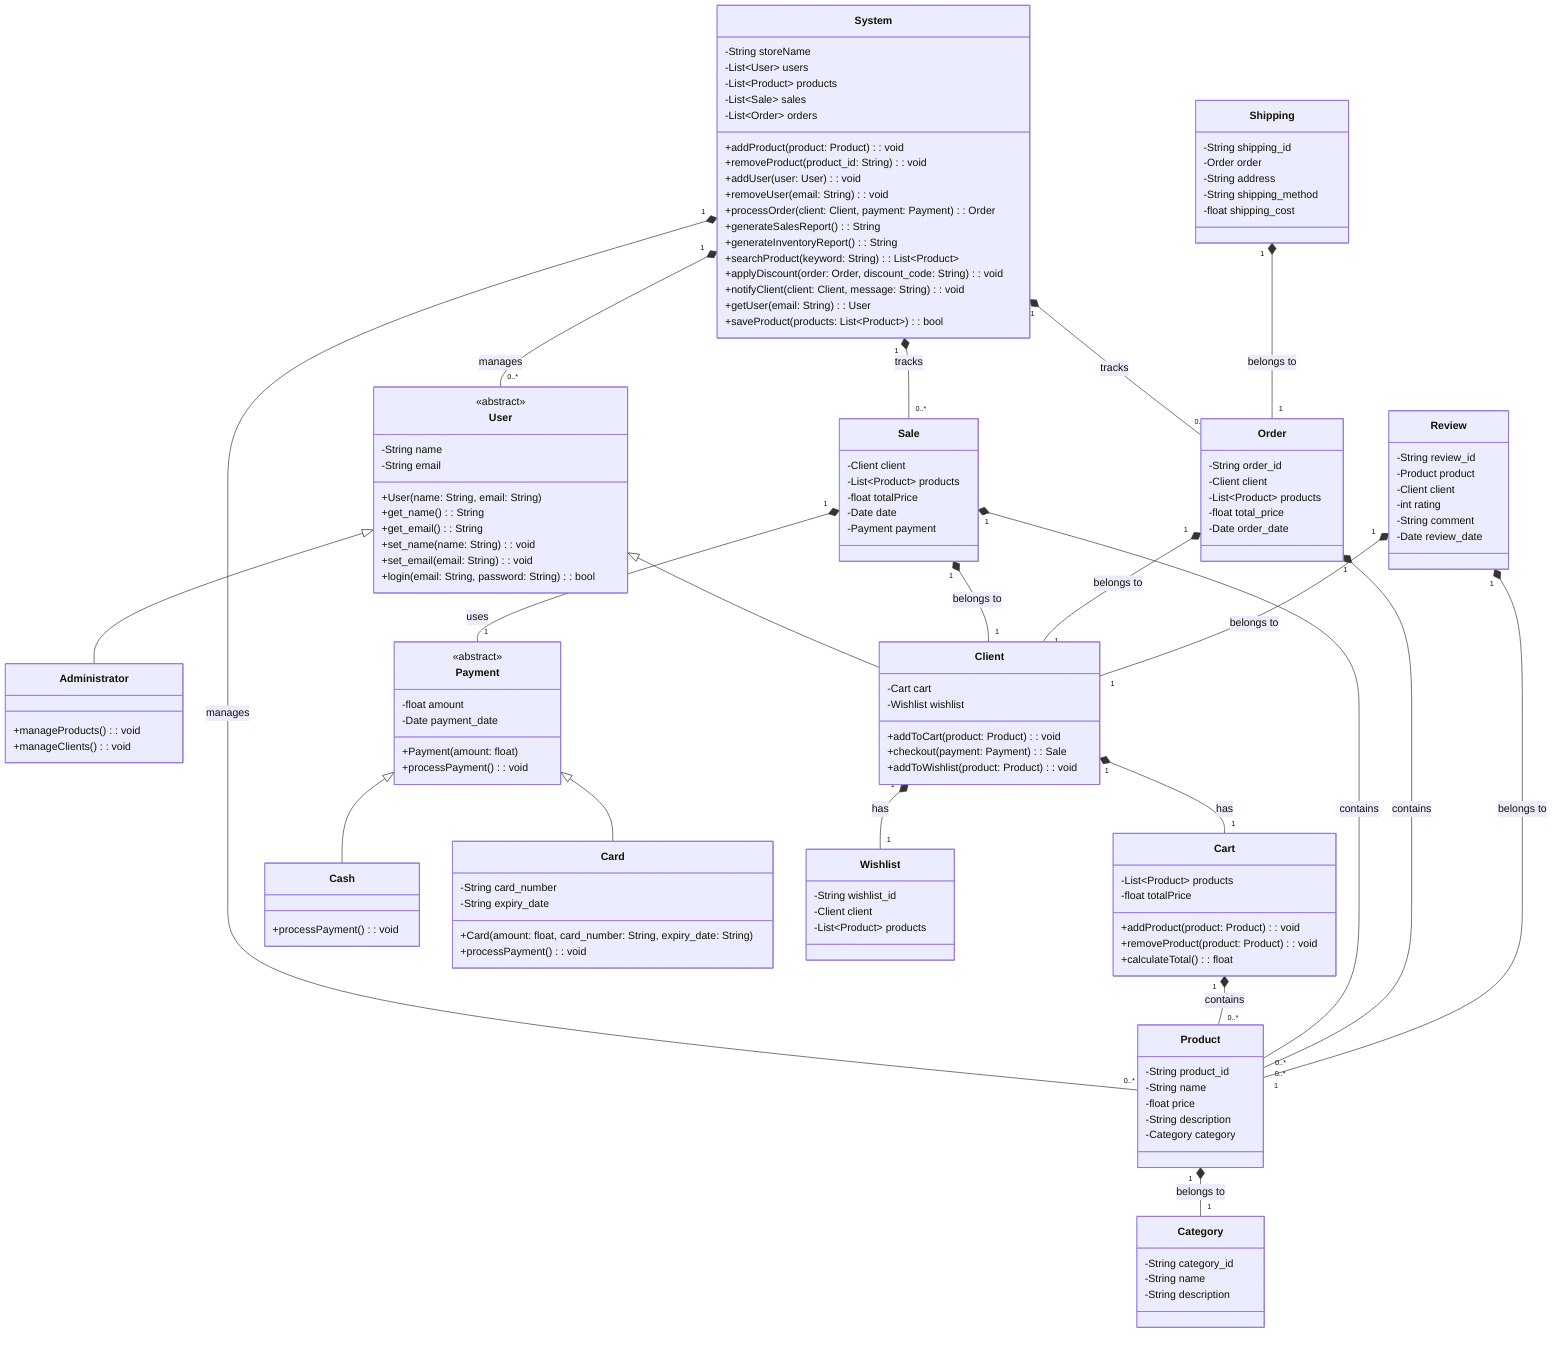 classDiagram
class System {
-String storeName
-List~User~ users
-List~Product~ products
-List~Sale~ sales
-List~Order~ orders
+addProduct(product: Product): void
+removeProduct(product_id: String): void
+addUser(user: User): void
+removeUser(email: String): void
+processOrder(client: Client, payment: Payment): Order
+generateSalesReport(): String
+generateInventoryReport(): String
+searchProduct(keyword: String): List~Product~
+applyDiscount(order: Order, discount_code: String): void
+notifyClient(client: Client, message: String): void
+getUser(email: String): User
+saveProduct(products: List~Product~): bool
}

class User {
    <<abstract>>
    -String name
    -String email
    +User(name: String, email: String)
    +get_name(): String
    +get_email(): String
    +set_name(name: String): void
    +set_email(email: String): void
    +login(email: String, password: String): bool
}

class Administrator {
    +manageProducts(): void
    +manageClients(): void
}

class Client {
    -Cart cart
    -Wishlist wishlist
    +addToCart(product: Product): void
    +checkout(payment: Payment): Sale
    +addToWishlist(product: Product): void
}

class Product {
    -String product_id
    -String name
    -float price
    -String description
    -Category category
}

class Cart {
    -List~Product~ products
    -float totalPrice
    +addProduct(product: Product): void
    +removeProduct(product: Product): void
    +calculateTotal(): float
}

class Sale {
    -Client client
    -List~Product~ products
    -float totalPrice
    -Date date
    -Payment payment
}

class Payment {
    <<abstract>>
    -float amount
    -Date payment_date
    +Payment(amount: float)
    +processPayment(): void
}

class Cash {
    +processPayment(): void
}

class Card {
    -String card_number
    -String expiry_date
    +Card(amount: float, card_number: String, expiry_date: String)
    +processPayment(): void
}

class Category {
    -String category_id
    -String name
    -String description
}

class Order {
    -String order_id
    -Client client
    -List~Product~ products
    -float total_price
    -Date order_date
}

class Shipping {
    -String shipping_id
    -Order order
    -String address
    -String shipping_method
    -float shipping_cost
}

class Review {
    -String review_id
    -Product product
    -Client client
    -int rating
    -String comment
    -Date review_date
}

class Wishlist {
    -String wishlist_id
    -Client client
    -List~Product~ products
}

User <|-- Administrator
User <|-- Client
Payment <|-- Cash
Payment <|-- Card

System "1" *-- "0..*" User : manages
System "1" *-- "0..*" Product : manages
System "1" *-- "0..*" Sale : tracks
System "1" *-- "0..*" Order : tracks
Client "1" *-- "1" Cart : has
Client "1" *-- "1" Wishlist : has
Cart "1" *-- "0..*" Product : contains
Sale "1" *-- "1" Client : belongs to
Sale "1" *-- "0..*" Product : contains
Sale "1" *-- "1" Payment : uses
Product "1" *-- "1" Category : belongs to
Order "1" *-- "1" Client : belongs to
Order "1" *-- "0..*" Product : contains
Shipping "1" *-- "1" Order : belongs to
Review "1" *-- "1" Product : belongs to
Review "1" *-- "1" Client : belongs to
